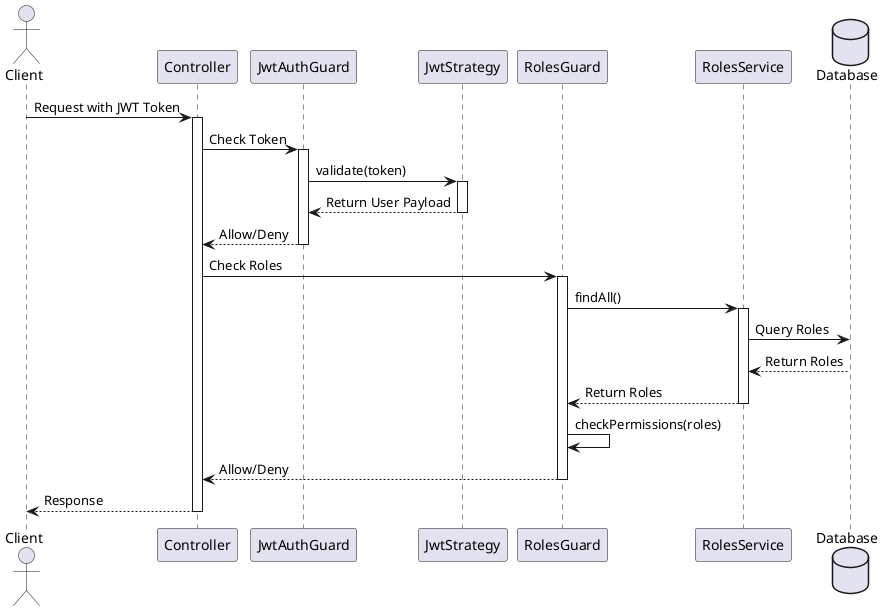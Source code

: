 @startuml authorization_flow
skinparam componentStyle uml2

actor Client
participant "Controller" as C
participant "JwtAuthGuard" as JG
participant "JwtStrategy" as JS
participant "RolesGuard" as RG
participant "RolesService" as RS
database "Database" as DB

Client -> C: Request with JWT Token
activate C
C -> JG: Check Token
activate JG
JG -> JS: validate(token)
activate JS
JS --> JG: Return User Payload
deactivate JS
JG --> C: Allow/Deny
deactivate JG

C -> RG: Check Roles
activate RG
RG -> RS: findAll()
activate RS
RS -> DB: Query Roles
DB --> RS: Return Roles
RS --> RG: Return Roles
deactivate RS
RG -> RG: checkPermissions(roles)
RG --> C: Allow/Deny
deactivate RG

C --> Client: Response
deactivate C

@enduml 